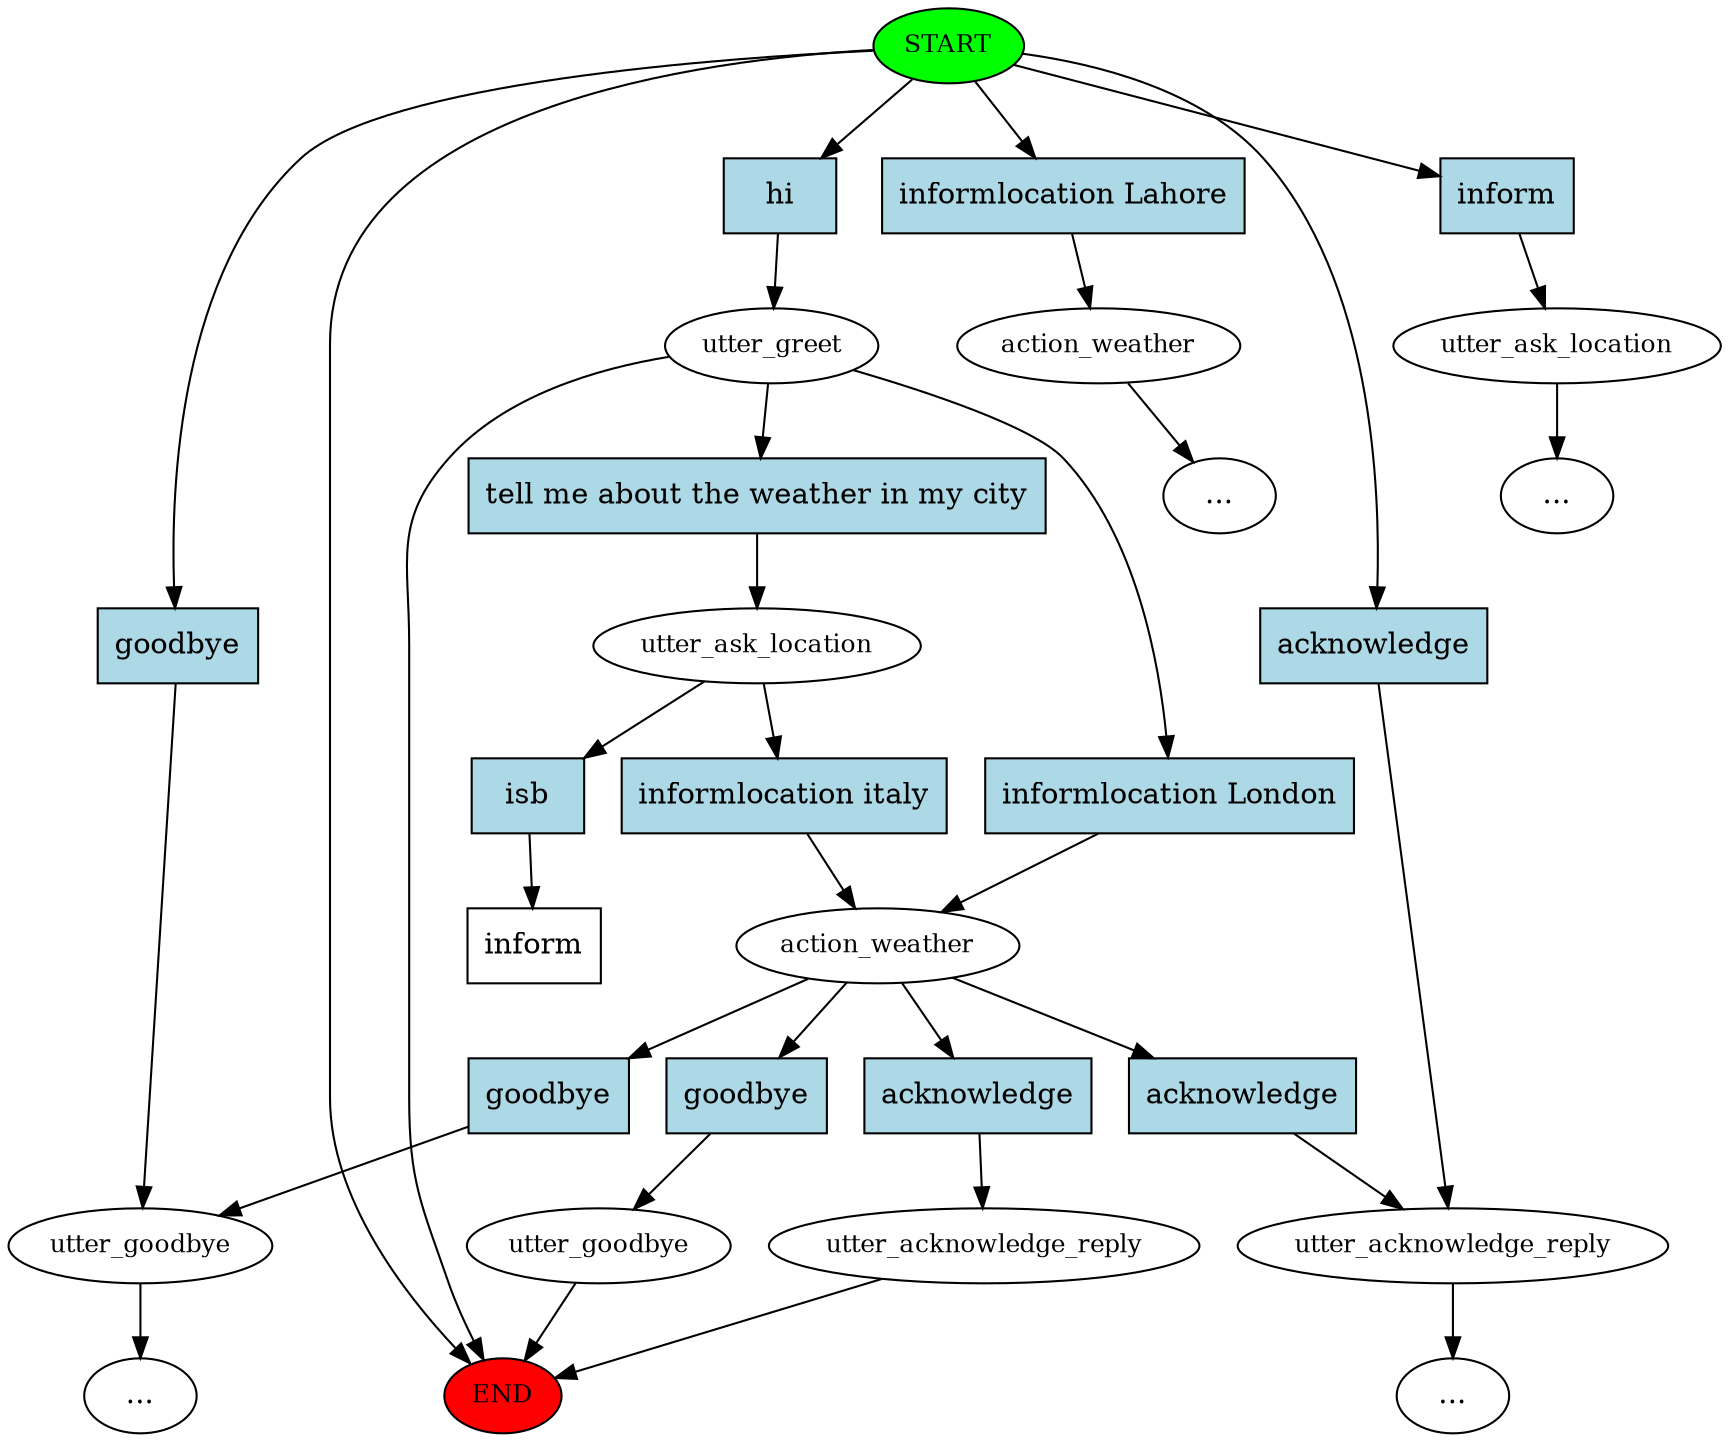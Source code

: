 digraph  {
0 [class="start active", fillcolor=green, fontsize=12, label=START, style=filled];
"-1" [class=end, fillcolor=red, fontsize=12, label=END, style=filled];
1 [class="", fontsize=12, label=utter_goodbye];
2 [class=active, fontsize=12, label=utter_greet];
3 [class="", fontsize=12, label=action_weather];
4 [class="", fontsize=12, label=utter_acknowledge_reply];
5 [class="", fontsize=12, label=utter_ask_location];
"-6" [class=ellipsis, label="..."];
7 [class=active, fontsize=12, label=utter_ask_location];
8 [class="", fontsize=12, label=action_weather];
9 [class="", fontsize=12, label=utter_acknowledge_reply];
"-7" [class=ellipsis, label="..."];
16 [class="", fontsize=12, label=utter_goodbye];
"-8" [class=ellipsis, label="..."];
"-9" [class=ellipsis, label="..."];
23 [class="intent dashed active", label=inform, shape=rect];
24 [class=intent, fillcolor=lightblue, label=goodbye, shape=rect, style=filled];
25 [class="intent active", fillcolor=lightblue, label=hi, shape=rect, style=filled];
26 [class=intent, fillcolor=lightblue, label="informlocation Lahore", shape=rect, style=filled];
27 [class=intent, fillcolor=lightblue, label=acknowledge, shape=rect, style=filled];
28 [class=intent, fillcolor=lightblue, label=inform, shape=rect, style=filled];
29 [class="intent active", fillcolor=lightblue, label="tell me about the weather in my city", shape=rect, style=filled];
30 [class=intent, fillcolor=lightblue, label="informlocation London", shape=rect, style=filled];
31 [class=intent, fillcolor=lightblue, label="informlocation italy", shape=rect, style=filled];
32 [class="intent active", fillcolor=lightblue, label=isb, shape=rect, style=filled];
33 [class=intent, fillcolor=lightblue, label=acknowledge, shape=rect, style=filled];
34 [class=intent, fillcolor=lightblue, label=acknowledge, shape=rect, style=filled];
35 [class=intent, fillcolor=lightblue, label=goodbye, shape=rect, style=filled];
36 [class=intent, fillcolor=lightblue, label=goodbye, shape=rect, style=filled];
0 -> "-1"  [class="", key=NONE, label=""];
0 -> 24  [class="", key=0];
0 -> 25  [class=active, key=0];
0 -> 26  [class="", key=0];
0 -> 27  [class="", key=0];
0 -> 28  [class="", key=0];
1 -> "-8"  [class="", key=NONE, label=""];
2 -> "-1"  [class="", key=NONE, label=""];
2 -> 29  [class=active, key=0];
2 -> 30  [class="", key=0];
3 -> "-9"  [class="", key=NONE, label=""];
4 -> "-7"  [class="", key=NONE, label=""];
5 -> "-6"  [class="", key=NONE, label=""];
7 -> 31  [class="", key=0];
7 -> 32  [class=active, key=0];
8 -> 33  [class="", key=0];
8 -> 34  [class="", key=0];
8 -> 35  [class="", key=0];
8 -> 36  [class="", key=0];
9 -> "-1"  [class="", key=NONE, label=""];
16 -> "-1"  [class="", key=NONE, label=""];
24 -> 1  [class="", key=0];
25 -> 2  [class=active, key=0];
26 -> 3  [class="", key=0];
27 -> 4  [class="", key=0];
28 -> 5  [class="", key=0];
29 -> 7  [class=active, key=0];
30 -> 8  [class="", key=0];
31 -> 8  [class="", key=0];
32 -> 23  [class=active, key=0];
33 -> 9  [class="", key=0];
34 -> 4  [class="", key=0];
35 -> 16  [class="", key=0];
36 -> 1  [class="", key=0];
}
